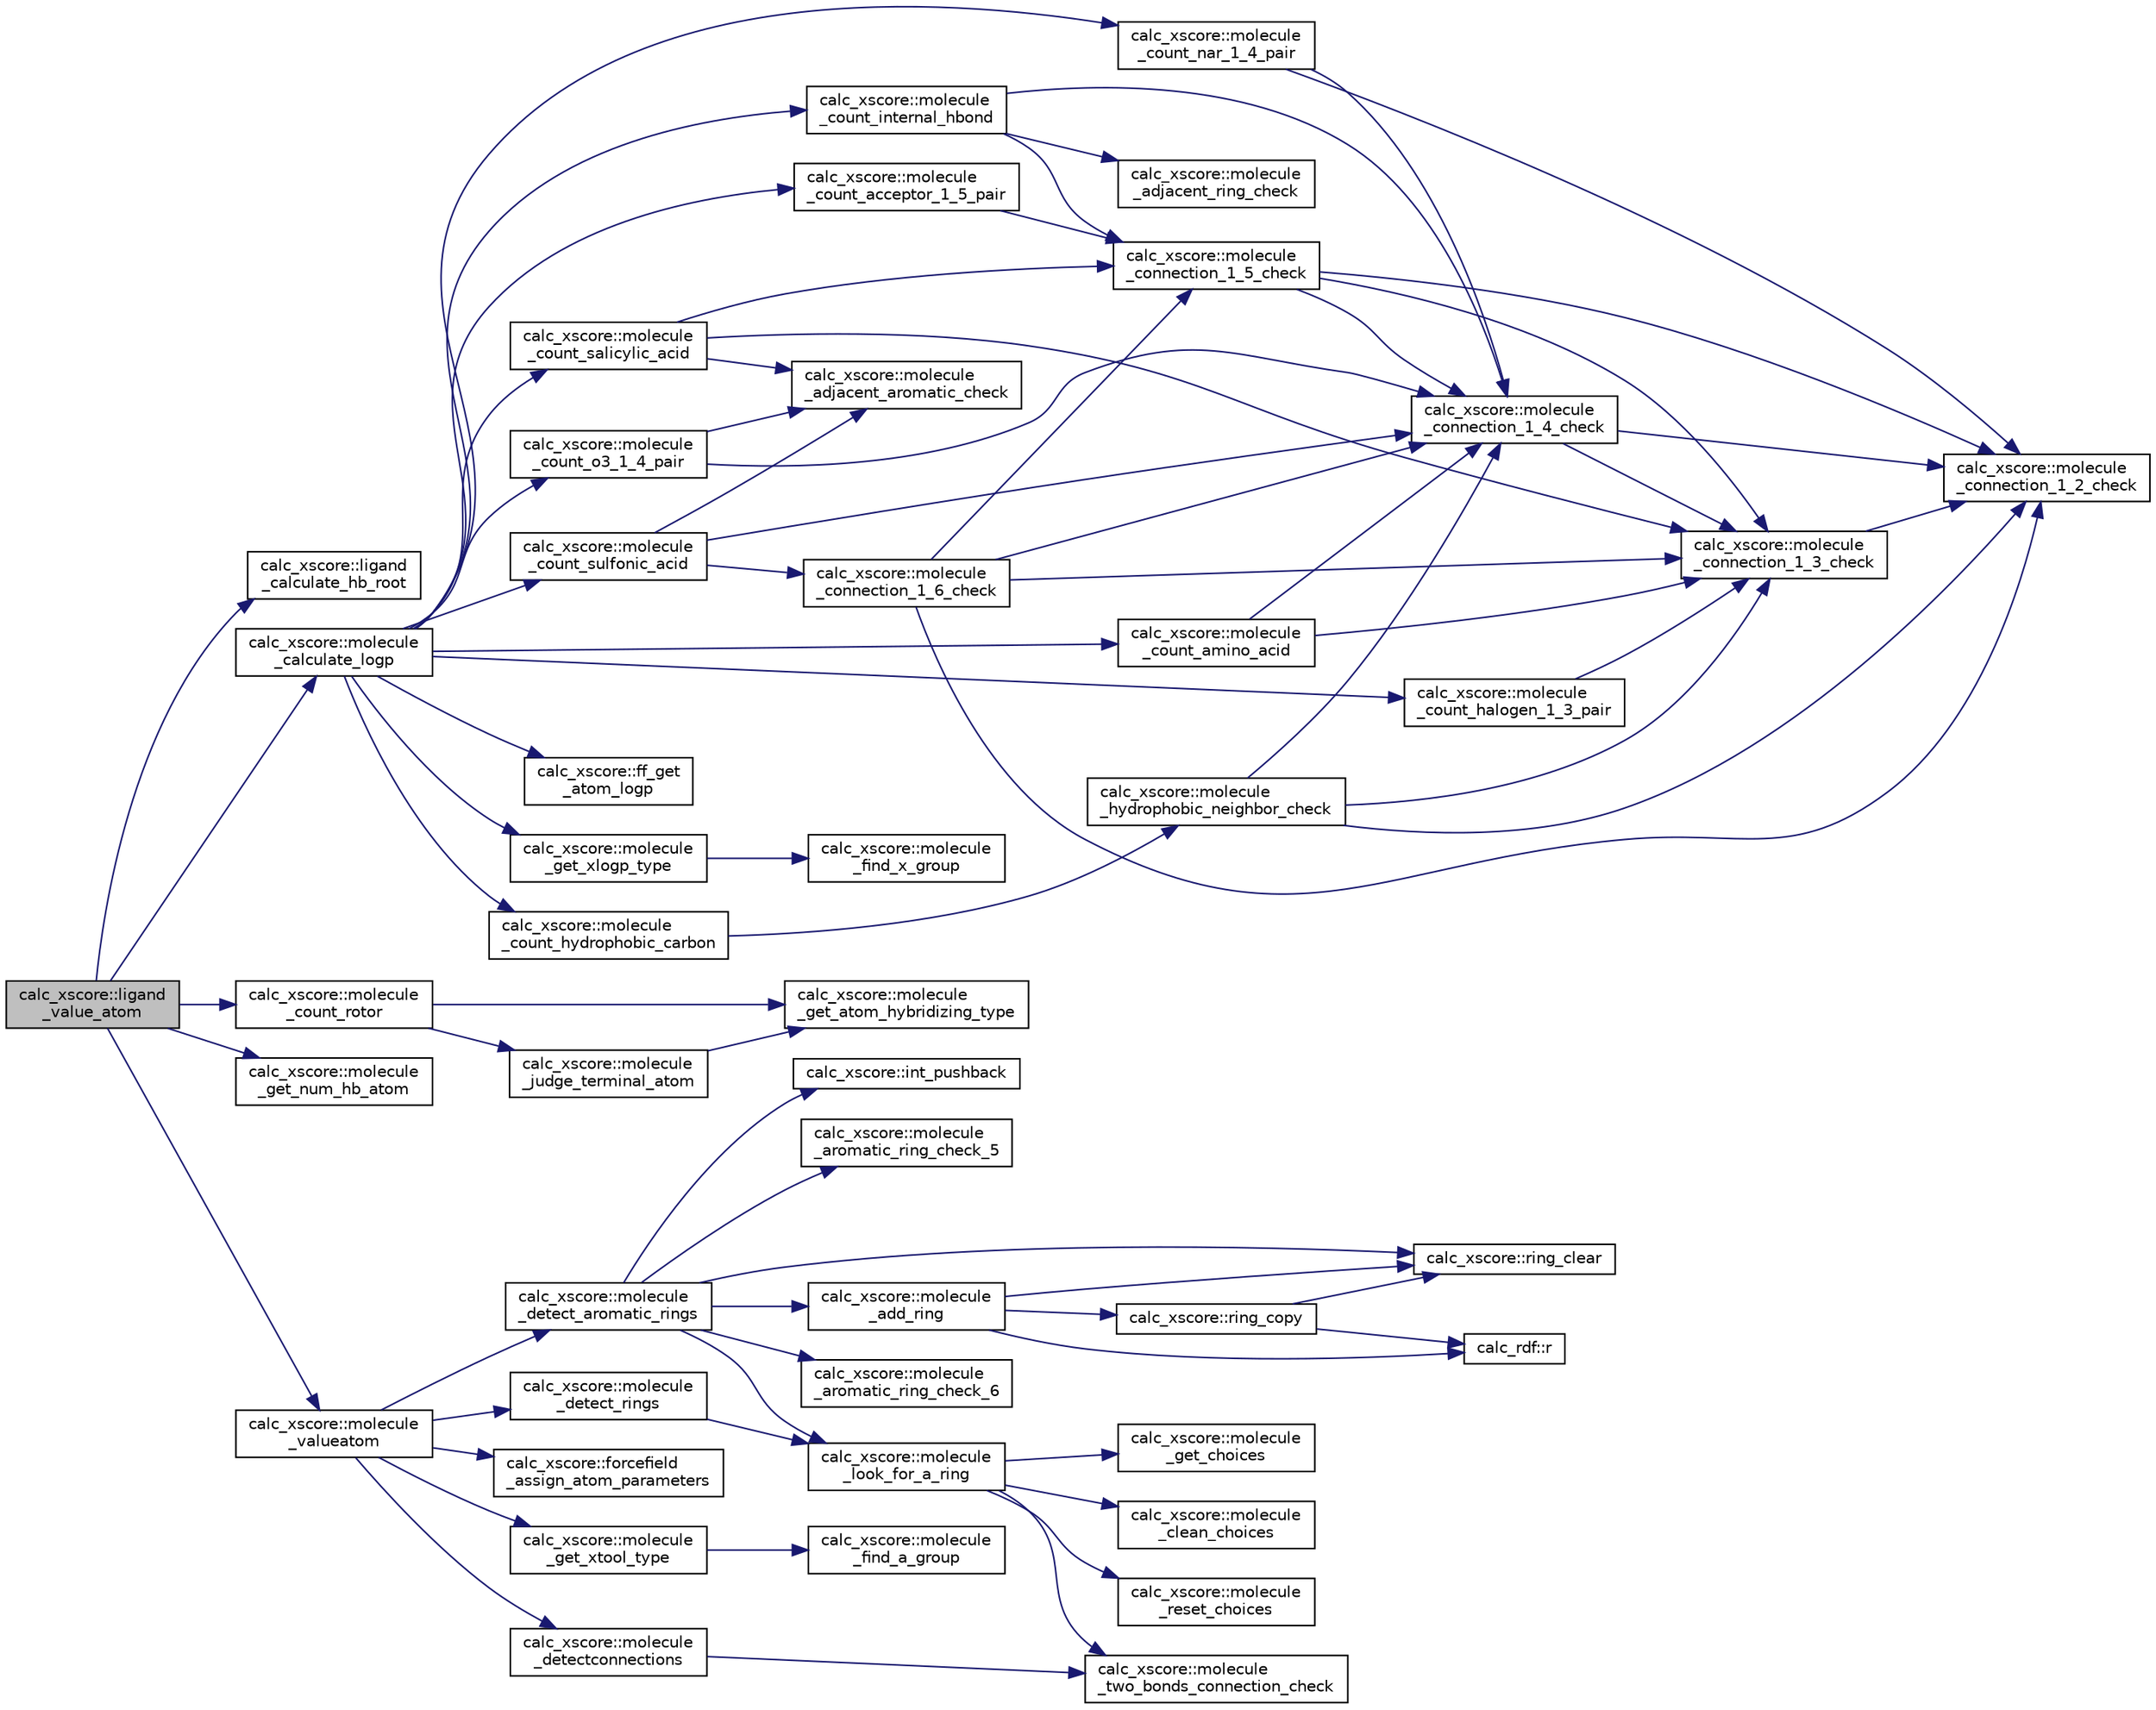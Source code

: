 digraph "calc_xscore::ligand_value_atom"
{
  edge [fontname="Helvetica",fontsize="10",labelfontname="Helvetica",labelfontsize="10"];
  node [fontname="Helvetica",fontsize="10",shape=record];
  rankdir="LR";
  Node1 [label="calc_xscore::ligand\l_value_atom",height=0.2,width=0.4,color="black", fillcolor="grey75", style="filled" fontcolor="black"];
  Node1 -> Node2 [color="midnightblue",fontsize="10",style="solid",fontname="Helvetica"];
  Node2 [label="calc_xscore::ligand\l_calculate_hb_root",height=0.2,width=0.4,color="black", fillcolor="white", style="filled",URL="$classcalc__xscore.html#a74f0979979ed49276119761b0fee9e00"];
  Node1 -> Node3 [color="midnightblue",fontsize="10",style="solid",fontname="Helvetica"];
  Node3 [label="calc_xscore::molecule\l_calculate_logp",height=0.2,width=0.4,color="black", fillcolor="white", style="filled",URL="$classcalc__xscore.html#a1468c0b615c6c387ceebe6e51cd9eb14"];
  Node3 -> Node4 [color="midnightblue",fontsize="10",style="solid",fontname="Helvetica"];
  Node4 [label="calc_xscore::molecule\l_get_xlogp_type",height=0.2,width=0.4,color="black", fillcolor="white", style="filled",URL="$classcalc__xscore.html#ac4c946777bf7b135cd6a533fa954e255"];
  Node4 -> Node5 [color="midnightblue",fontsize="10",style="solid",fontname="Helvetica"];
  Node5 [label="calc_xscore::molecule\l_find_x_group",height=0.2,width=0.4,color="black", fillcolor="white", style="filled",URL="$classcalc__xscore.html#a4ebde2035e6d41d711b8c1d681835d38"];
  Node3 -> Node6 [color="midnightblue",fontsize="10",style="solid",fontname="Helvetica"];
  Node6 [label="calc_xscore::ff_get\l_atom_logp",height=0.2,width=0.4,color="black", fillcolor="white", style="filled",URL="$classcalc__xscore.html#a09fea1cbc4a077394a0e7a27a5b2aed1"];
  Node3 -> Node7 [color="midnightblue",fontsize="10",style="solid",fontname="Helvetica"];
  Node7 [label="calc_xscore::molecule\l_count_hydrophobic_carbon",height=0.2,width=0.4,color="black", fillcolor="white", style="filled",URL="$classcalc__xscore.html#a1b500e7f4daaf756ea2c4f3b07dfcf99"];
  Node7 -> Node8 [color="midnightblue",fontsize="10",style="solid",fontname="Helvetica"];
  Node8 [label="calc_xscore::molecule\l_hydrophobic_neighbor_check",height=0.2,width=0.4,color="black", fillcolor="white", style="filled",URL="$classcalc__xscore.html#a6446e80b2b2c7ee7b6e718a7a112fe70"];
  Node8 -> Node9 [color="midnightblue",fontsize="10",style="solid",fontname="Helvetica"];
  Node9 [label="calc_xscore::molecule\l_connection_1_2_check",height=0.2,width=0.4,color="black", fillcolor="white", style="filled",URL="$classcalc__xscore.html#a4c7edb774bb0f3f995158261cf1f1c3f"];
  Node8 -> Node10 [color="midnightblue",fontsize="10",style="solid",fontname="Helvetica"];
  Node10 [label="calc_xscore::molecule\l_connection_1_3_check",height=0.2,width=0.4,color="black", fillcolor="white", style="filled",URL="$classcalc__xscore.html#a9d9f27b4fed731d2a432dd7fb2e80b61"];
  Node10 -> Node9 [color="midnightblue",fontsize="10",style="solid",fontname="Helvetica"];
  Node8 -> Node11 [color="midnightblue",fontsize="10",style="solid",fontname="Helvetica"];
  Node11 [label="calc_xscore::molecule\l_connection_1_4_check",height=0.2,width=0.4,color="black", fillcolor="white", style="filled",URL="$classcalc__xscore.html#a9d64d1541dd1138c926af1cd7156b621"];
  Node11 -> Node9 [color="midnightblue",fontsize="10",style="solid",fontname="Helvetica"];
  Node11 -> Node10 [color="midnightblue",fontsize="10",style="solid",fontname="Helvetica"];
  Node3 -> Node12 [color="midnightblue",fontsize="10",style="solid",fontname="Helvetica"];
  Node12 [label="calc_xscore::molecule\l_count_internal_hbond",height=0.2,width=0.4,color="black", fillcolor="white", style="filled",URL="$classcalc__xscore.html#aced60bf64a0d158b73beb8d2caaa034b"];
  Node12 -> Node13 [color="midnightblue",fontsize="10",style="solid",fontname="Helvetica"];
  Node13 [label="calc_xscore::molecule\l_adjacent_ring_check",height=0.2,width=0.4,color="black", fillcolor="white", style="filled",URL="$classcalc__xscore.html#a72197541b9f932425601e90275cd9c47"];
  Node12 -> Node11 [color="midnightblue",fontsize="10",style="solid",fontname="Helvetica"];
  Node12 -> Node14 [color="midnightblue",fontsize="10",style="solid",fontname="Helvetica"];
  Node14 [label="calc_xscore::molecule\l_connection_1_5_check",height=0.2,width=0.4,color="black", fillcolor="white", style="filled",URL="$classcalc__xscore.html#a5f6d4cba2fbc1d782a2c945931d18145"];
  Node14 -> Node9 [color="midnightblue",fontsize="10",style="solid",fontname="Helvetica"];
  Node14 -> Node10 [color="midnightblue",fontsize="10",style="solid",fontname="Helvetica"];
  Node14 -> Node11 [color="midnightblue",fontsize="10",style="solid",fontname="Helvetica"];
  Node3 -> Node15 [color="midnightblue",fontsize="10",style="solid",fontname="Helvetica"];
  Node15 [label="calc_xscore::molecule\l_count_halogen_1_3_pair",height=0.2,width=0.4,color="black", fillcolor="white", style="filled",URL="$classcalc__xscore.html#acc319a77251b529f21c43618b4d878ad"];
  Node15 -> Node10 [color="midnightblue",fontsize="10",style="solid",fontname="Helvetica"];
  Node3 -> Node16 [color="midnightblue",fontsize="10",style="solid",fontname="Helvetica"];
  Node16 [label="calc_xscore::molecule\l_count_nar_1_4_pair",height=0.2,width=0.4,color="black", fillcolor="white", style="filled",URL="$classcalc__xscore.html#a8131c8f084c45175e8f017f9868792ff"];
  Node16 -> Node11 [color="midnightblue",fontsize="10",style="solid",fontname="Helvetica"];
  Node16 -> Node9 [color="midnightblue",fontsize="10",style="solid",fontname="Helvetica"];
  Node3 -> Node17 [color="midnightblue",fontsize="10",style="solid",fontname="Helvetica"];
  Node17 [label="calc_xscore::molecule\l_count_o3_1_4_pair",height=0.2,width=0.4,color="black", fillcolor="white", style="filled",URL="$classcalc__xscore.html#aba6a92c17890123962a56df100de88ec"];
  Node17 -> Node18 [color="midnightblue",fontsize="10",style="solid",fontname="Helvetica"];
  Node18 [label="calc_xscore::molecule\l_adjacent_aromatic_check",height=0.2,width=0.4,color="black", fillcolor="white", style="filled",URL="$classcalc__xscore.html#a08c6df8abcb70d7a45472bca83a84a21"];
  Node17 -> Node11 [color="midnightblue",fontsize="10",style="solid",fontname="Helvetica"];
  Node3 -> Node19 [color="midnightblue",fontsize="10",style="solid",fontname="Helvetica"];
  Node19 [label="calc_xscore::molecule\l_count_acceptor_1_5_pair",height=0.2,width=0.4,color="black", fillcolor="white", style="filled",URL="$classcalc__xscore.html#a08840b98536e64a66de71d5e9d58ade3"];
  Node19 -> Node14 [color="midnightblue",fontsize="10",style="solid",fontname="Helvetica"];
  Node3 -> Node20 [color="midnightblue",fontsize="10",style="solid",fontname="Helvetica"];
  Node20 [label="calc_xscore::molecule\l_count_amino_acid",height=0.2,width=0.4,color="black", fillcolor="white", style="filled",URL="$classcalc__xscore.html#a8eb15eed03c9934cc9d4ecf5431d6847"];
  Node20 -> Node10 [color="midnightblue",fontsize="10",style="solid",fontname="Helvetica"];
  Node20 -> Node11 [color="midnightblue",fontsize="10",style="solid",fontname="Helvetica"];
  Node3 -> Node21 [color="midnightblue",fontsize="10",style="solid",fontname="Helvetica"];
  Node21 [label="calc_xscore::molecule\l_count_salicylic_acid",height=0.2,width=0.4,color="black", fillcolor="white", style="filled",URL="$classcalc__xscore.html#a14a42045b9ce5634ef0b1cef1b636446"];
  Node21 -> Node18 [color="midnightblue",fontsize="10",style="solid",fontname="Helvetica"];
  Node21 -> Node10 [color="midnightblue",fontsize="10",style="solid",fontname="Helvetica"];
  Node21 -> Node14 [color="midnightblue",fontsize="10",style="solid",fontname="Helvetica"];
  Node3 -> Node22 [color="midnightblue",fontsize="10",style="solid",fontname="Helvetica"];
  Node22 [label="calc_xscore::molecule\l_count_sulfonic_acid",height=0.2,width=0.4,color="black", fillcolor="white", style="filled",URL="$classcalc__xscore.html#a954cd752fdcc2de9900ee6fe9320fd24"];
  Node22 -> Node18 [color="midnightblue",fontsize="10",style="solid",fontname="Helvetica"];
  Node22 -> Node23 [color="midnightblue",fontsize="10",style="solid",fontname="Helvetica"];
  Node23 [label="calc_xscore::molecule\l_connection_1_6_check",height=0.2,width=0.4,color="black", fillcolor="white", style="filled",URL="$classcalc__xscore.html#a3d60864d00a78f29fd179bc1ec7d5656"];
  Node23 -> Node9 [color="midnightblue",fontsize="10",style="solid",fontname="Helvetica"];
  Node23 -> Node10 [color="midnightblue",fontsize="10",style="solid",fontname="Helvetica"];
  Node23 -> Node11 [color="midnightblue",fontsize="10",style="solid",fontname="Helvetica"];
  Node23 -> Node14 [color="midnightblue",fontsize="10",style="solid",fontname="Helvetica"];
  Node22 -> Node11 [color="midnightblue",fontsize="10",style="solid",fontname="Helvetica"];
  Node1 -> Node24 [color="midnightblue",fontsize="10",style="solid",fontname="Helvetica"];
  Node24 [label="calc_xscore::molecule\l_count_rotor",height=0.2,width=0.4,color="black", fillcolor="white", style="filled",URL="$classcalc__xscore.html#addc9f221740037ba5655fb64e2fa59d1"];
  Node24 -> Node25 [color="midnightblue",fontsize="10",style="solid",fontname="Helvetica"];
  Node25 [label="calc_xscore::molecule\l_get_atom_hybridizing_type",height=0.2,width=0.4,color="black", fillcolor="white", style="filled",URL="$classcalc__xscore.html#a2519395561372b91576ddc91f217ea0a"];
  Node24 -> Node26 [color="midnightblue",fontsize="10",style="solid",fontname="Helvetica"];
  Node26 [label="calc_xscore::molecule\l_judge_terminal_atom",height=0.2,width=0.4,color="black", fillcolor="white", style="filled",URL="$classcalc__xscore.html#afcdd1c67bf78c0192ffdc8326f826f41"];
  Node26 -> Node25 [color="midnightblue",fontsize="10",style="solid",fontname="Helvetica"];
  Node1 -> Node27 [color="midnightblue",fontsize="10",style="solid",fontname="Helvetica"];
  Node27 [label="calc_xscore::molecule\l_get_num_hb_atom",height=0.2,width=0.4,color="black", fillcolor="white", style="filled",URL="$classcalc__xscore.html#ae6515e329019d64e695ab369150bc8ee"];
  Node1 -> Node28 [color="midnightblue",fontsize="10",style="solid",fontname="Helvetica"];
  Node28 [label="calc_xscore::molecule\l_valueatom",height=0.2,width=0.4,color="black", fillcolor="white", style="filled",URL="$classcalc__xscore.html#a44cb565f51d7dd1b7e23c8d0b5f0948f"];
  Node28 -> Node29 [color="midnightblue",fontsize="10",style="solid",fontname="Helvetica"];
  Node29 [label="calc_xscore::molecule\l_detectconnections",height=0.2,width=0.4,color="black", fillcolor="white", style="filled",URL="$classcalc__xscore.html#aa6e7c39e5e5508351480762ce22d6001"];
  Node29 -> Node30 [color="midnightblue",fontsize="10",style="solid",fontname="Helvetica"];
  Node30 [label="calc_xscore::molecule\l_two_bonds_connection_check",height=0.2,width=0.4,color="black", fillcolor="white", style="filled",URL="$classcalc__xscore.html#a17318018eb24d9905711f7408ae387d0"];
  Node28 -> Node31 [color="midnightblue",fontsize="10",style="solid",fontname="Helvetica"];
  Node31 [label="calc_xscore::molecule\l_detect_rings",height=0.2,width=0.4,color="black", fillcolor="white", style="filled",URL="$classcalc__xscore.html#a65e27a3bda6359e0477b665f5f4f2822"];
  Node31 -> Node32 [color="midnightblue",fontsize="10",style="solid",fontname="Helvetica"];
  Node32 [label="calc_xscore::molecule\l_look_for_a_ring",height=0.2,width=0.4,color="black", fillcolor="white", style="filled",URL="$classcalc__xscore.html#a3fa40f44b00df2a04db56f4be7a39824"];
  Node32 -> Node33 [color="midnightblue",fontsize="10",style="solid",fontname="Helvetica"];
  Node33 [label="calc_xscore::molecule\l_reset_choices",height=0.2,width=0.4,color="black", fillcolor="white", style="filled",URL="$classcalc__xscore.html#a7b3d7dc22dbf0fcbf737f0e145c250db"];
  Node32 -> Node34 [color="midnightblue",fontsize="10",style="solid",fontname="Helvetica"];
  Node34 [label="calc_xscore::molecule\l_get_choices",height=0.2,width=0.4,color="black", fillcolor="white", style="filled",URL="$classcalc__xscore.html#afadd2d70a94b99a5425e95d68277955a"];
  Node32 -> Node30 [color="midnightblue",fontsize="10",style="solid",fontname="Helvetica"];
  Node32 -> Node35 [color="midnightblue",fontsize="10",style="solid",fontname="Helvetica"];
  Node35 [label="calc_xscore::molecule\l_clean_choices",height=0.2,width=0.4,color="black", fillcolor="white", style="filled",URL="$classcalc__xscore.html#afe09b13e46b154cabd9436e46b49af46"];
  Node28 -> Node36 [color="midnightblue",fontsize="10",style="solid",fontname="Helvetica"];
  Node36 [label="calc_xscore::molecule\l_detect_aromatic_rings",height=0.2,width=0.4,color="black", fillcolor="white", style="filled",URL="$classcalc__xscore.html#acbc037cbe77c71df72b9bdddd5aafc4b"];
  Node36 -> Node37 [color="midnightblue",fontsize="10",style="solid",fontname="Helvetica"];
  Node37 [label="calc_xscore::ring_clear",height=0.2,width=0.4,color="black", fillcolor="white", style="filled",URL="$classcalc__xscore.html#a24c5a0f8b002da1a0a5efe5c79034484"];
  Node36 -> Node32 [color="midnightblue",fontsize="10",style="solid",fontname="Helvetica"];
  Node36 -> Node38 [color="midnightblue",fontsize="10",style="solid",fontname="Helvetica"];
  Node38 [label="calc_xscore::molecule\l_aromatic_ring_check_6",height=0.2,width=0.4,color="black", fillcolor="white", style="filled",URL="$classcalc__xscore.html#a38c66c1b4324d313e5b1c0c5bea86781"];
  Node36 -> Node39 [color="midnightblue",fontsize="10",style="solid",fontname="Helvetica"];
  Node39 [label="calc_xscore::int_pushback",height=0.2,width=0.4,color="black", fillcolor="white", style="filled",URL="$classcalc__xscore.html#ac40a4891b00c754eadbf3b4412ac3062"];
  Node36 -> Node40 [color="midnightblue",fontsize="10",style="solid",fontname="Helvetica"];
  Node40 [label="calc_xscore::molecule\l_add_ring",height=0.2,width=0.4,color="black", fillcolor="white", style="filled",URL="$classcalc__xscore.html#a11e5eae822e6fb6585759ee36a3afbec"];
  Node40 -> Node41 [color="midnightblue",fontsize="10",style="solid",fontname="Helvetica"];
  Node41 [label="calc_xscore::ring_copy",height=0.2,width=0.4,color="black", fillcolor="white", style="filled",URL="$classcalc__xscore.html#ac51bc4c8c1999f720168c6300e83a4d6"];
  Node41 -> Node37 [color="midnightblue",fontsize="10",style="solid",fontname="Helvetica"];
  Node41 -> Node42 [color="midnightblue",fontsize="10",style="solid",fontname="Helvetica"];
  Node42 [label="calc_rdf::r",height=0.2,width=0.4,color="black", fillcolor="white", style="filled",URL="$classcalc__rdf.html#a203d29eb42a922de8786e02bef09868a"];
  Node40 -> Node42 [color="midnightblue",fontsize="10",style="solid",fontname="Helvetica"];
  Node40 -> Node37 [color="midnightblue",fontsize="10",style="solid",fontname="Helvetica"];
  Node36 -> Node43 [color="midnightblue",fontsize="10",style="solid",fontname="Helvetica"];
  Node43 [label="calc_xscore::molecule\l_aromatic_ring_check_5",height=0.2,width=0.4,color="black", fillcolor="white", style="filled",URL="$classcalc__xscore.html#aea77c3fd49d25e8437f6002d662239af"];
  Node28 -> Node44 [color="midnightblue",fontsize="10",style="solid",fontname="Helvetica"];
  Node44 [label="calc_xscore::molecule\l_get_xtool_type",height=0.2,width=0.4,color="black", fillcolor="white", style="filled",URL="$classcalc__xscore.html#a7b8993bb07639d4696253ee328d039c9"];
  Node44 -> Node45 [color="midnightblue",fontsize="10",style="solid",fontname="Helvetica"];
  Node45 [label="calc_xscore::molecule\l_find_a_group",height=0.2,width=0.4,color="black", fillcolor="white", style="filled",URL="$classcalc__xscore.html#a0e8b595cde8ab84134ff6d5bf40ca6d6"];
  Node28 -> Node46 [color="midnightblue",fontsize="10",style="solid",fontname="Helvetica"];
  Node46 [label="calc_xscore::forcefield\l_assign_atom_parameters",height=0.2,width=0.4,color="black", fillcolor="white", style="filled",URL="$classcalc__xscore.html#ac9efa5bb92eb7358abac6117b6f99b02"];
}
